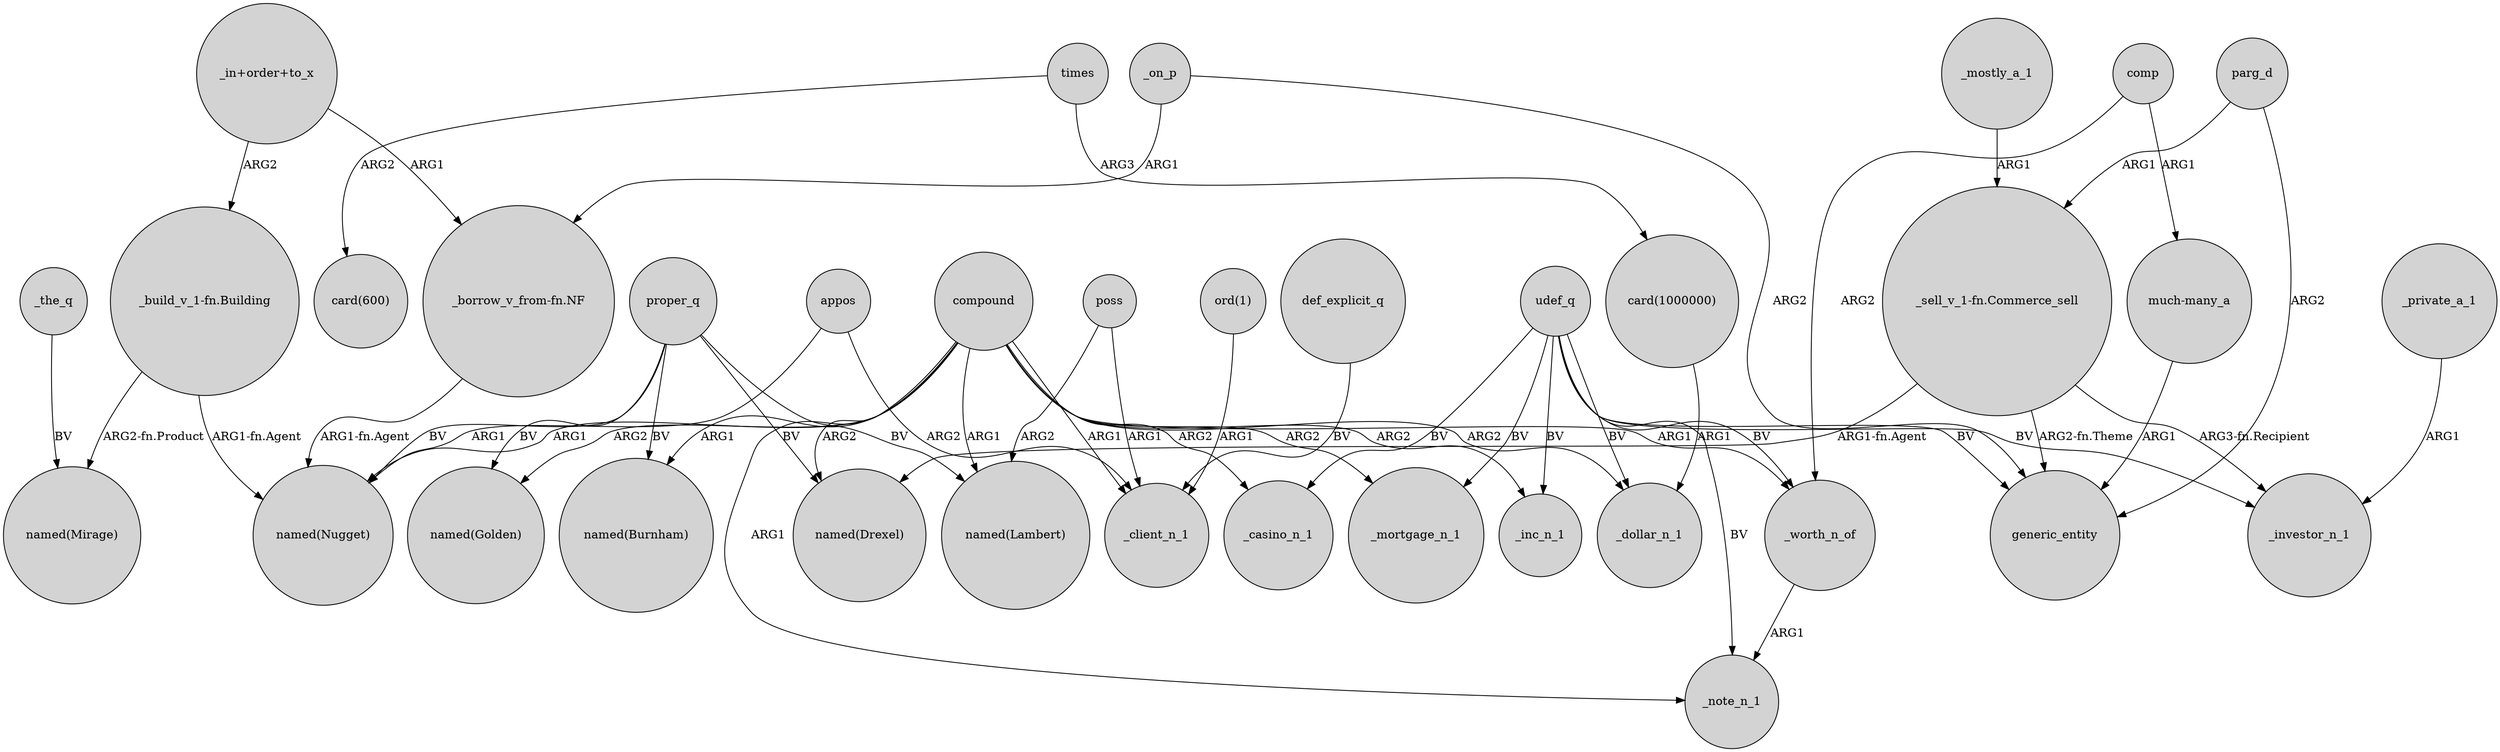 digraph {
	node [shape=circle style=filled]
	compound -> "named(Golden)" [label=ARG2]
	def_explicit_q -> _client_n_1 [label=BV]
	"_borrow_v_from-fn.NF" -> "named(Nugget)" [label="ARG1-fn.Agent"]
	"card(1000000)" -> _dollar_n_1 [label=ARG1]
	_worth_n_of -> _note_n_1 [label=ARG1]
	udef_q -> _inc_n_1 [label=BV]
	udef_q -> generic_entity [label=BV]
	_private_a_1 -> _investor_n_1 [label=ARG1]
	udef_q -> _mortgage_n_1 [label=BV]
	compound -> _note_n_1 [label=ARG1]
	"_sell_v_1-fn.Commerce_sell" -> _investor_n_1 [label="ARG3-fn.Recipient"]
	udef_q -> _investor_n_1 [label=BV]
	udef_q -> _casino_n_1 [label=BV]
	compound -> _client_n_1 [label=ARG1]
	"much-many_a" -> generic_entity [label=ARG1]
	proper_q -> "named(Lambert)" [label=BV]
	parg_d -> generic_entity [label=ARG2]
	"_in+order+to_x" -> "_borrow_v_from-fn.NF" [label=ARG1]
	proper_q -> "named(Drexel)" [label=BV]
	compound -> "named(Lambert)" [label=ARG1]
	proper_q -> "named(Nugget)" [label=BV]
	compound -> _mortgage_n_1 [label=ARG2]
	"_in+order+to_x" -> "_build_v_1-fn.Building" [label=ARG2]
	"_sell_v_1-fn.Commerce_sell" -> "named(Drexel)" [label="ARG1-fn.Agent"]
	parg_d -> "_sell_v_1-fn.Commerce_sell" [label=ARG1]
	"ord(1)" -> _client_n_1 [label=ARG1]
	compound -> _worth_n_of [label=ARG1]
	_on_p -> "_borrow_v_from-fn.NF" [label=ARG1]
	proper_q -> "named(Golden)" [label=BV]
	compound -> _casino_n_1 [label=ARG2]
	"_sell_v_1-fn.Commerce_sell" -> generic_entity [label="ARG2-fn.Theme"]
	appos -> "named(Nugget)" [label=ARG1]
	comp -> "much-many_a" [label=ARG1]
	comp -> _worth_n_of [label=ARG2]
	compound -> "named(Nugget)" [label=ARG1]
	times -> "card(1000000)" [label=ARG3]
	poss -> "named(Lambert)" [label=ARG2]
	compound -> "named(Drexel)" [label=ARG2]
	proper_q -> "named(Burnham)" [label=BV]
	_on_p -> generic_entity [label=ARG2]
	compound -> "named(Burnham)" [label=ARG1]
	times -> "card(600)" [label=ARG2]
	"_build_v_1-fn.Building" -> "named(Mirage)" [label="ARG2-fn.Product"]
	_mostly_a_1 -> "_sell_v_1-fn.Commerce_sell" [label=ARG1]
	_the_q -> "named(Mirage)" [label=BV]
	appos -> _client_n_1 [label=ARG2]
	"_build_v_1-fn.Building" -> "named(Nugget)" [label="ARG1-fn.Agent"]
	compound -> _dollar_n_1 [label=ARG2]
	compound -> _inc_n_1 [label=ARG2]
	udef_q -> _note_n_1 [label=BV]
	udef_q -> _dollar_n_1 [label=BV]
	poss -> _client_n_1 [label=ARG1]
	udef_q -> _worth_n_of [label=BV]
}
